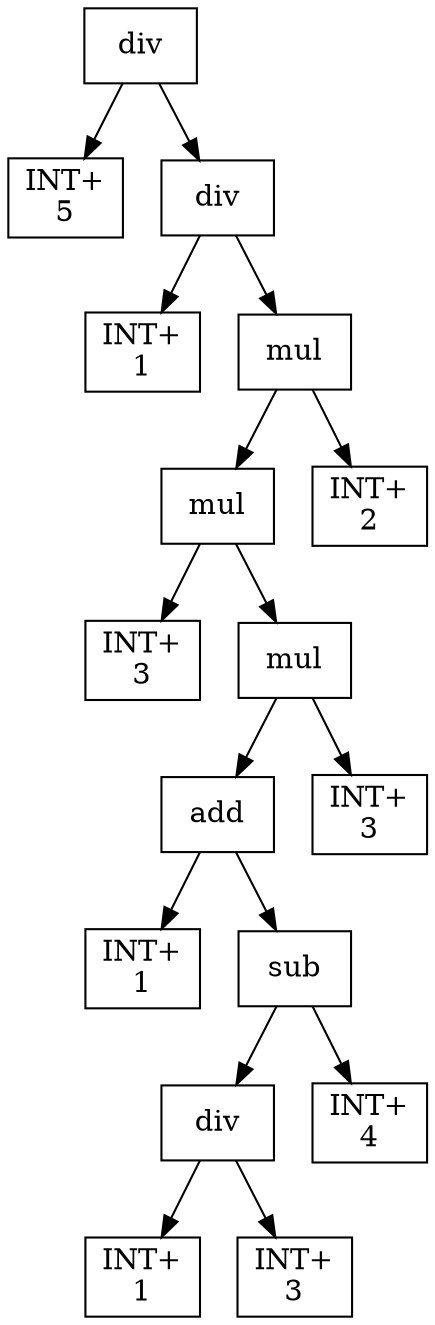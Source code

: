digraph expr {
  node [shape=box];
  n1 [label="div"];
  n2 [label="INT+\n5"];
  n3 [label="div"];
  n4 [label="INT+\n1"];
  n5 [label="mul"];
  n6 [label="mul"];
  n7 [label="INT+\n3"];
  n8 [label="mul"];
  n9 [label="add"];
  n10 [label="INT+\n1"];
  n11 [label="sub"];
  n12 [label="div"];
  n13 [label="INT+\n1"];
  n14 [label="INT+\n3"];
  n12 -> n13;
  n12 -> n14;
  n15 [label="INT+\n4"];
  n11 -> n12;
  n11 -> n15;
  n9 -> n10;
  n9 -> n11;
  n16 [label="INT+\n3"];
  n8 -> n9;
  n8 -> n16;
  n6 -> n7;
  n6 -> n8;
  n17 [label="INT+\n2"];
  n5 -> n6;
  n5 -> n17;
  n3 -> n4;
  n3 -> n5;
  n1 -> n2;
  n1 -> n3;
}